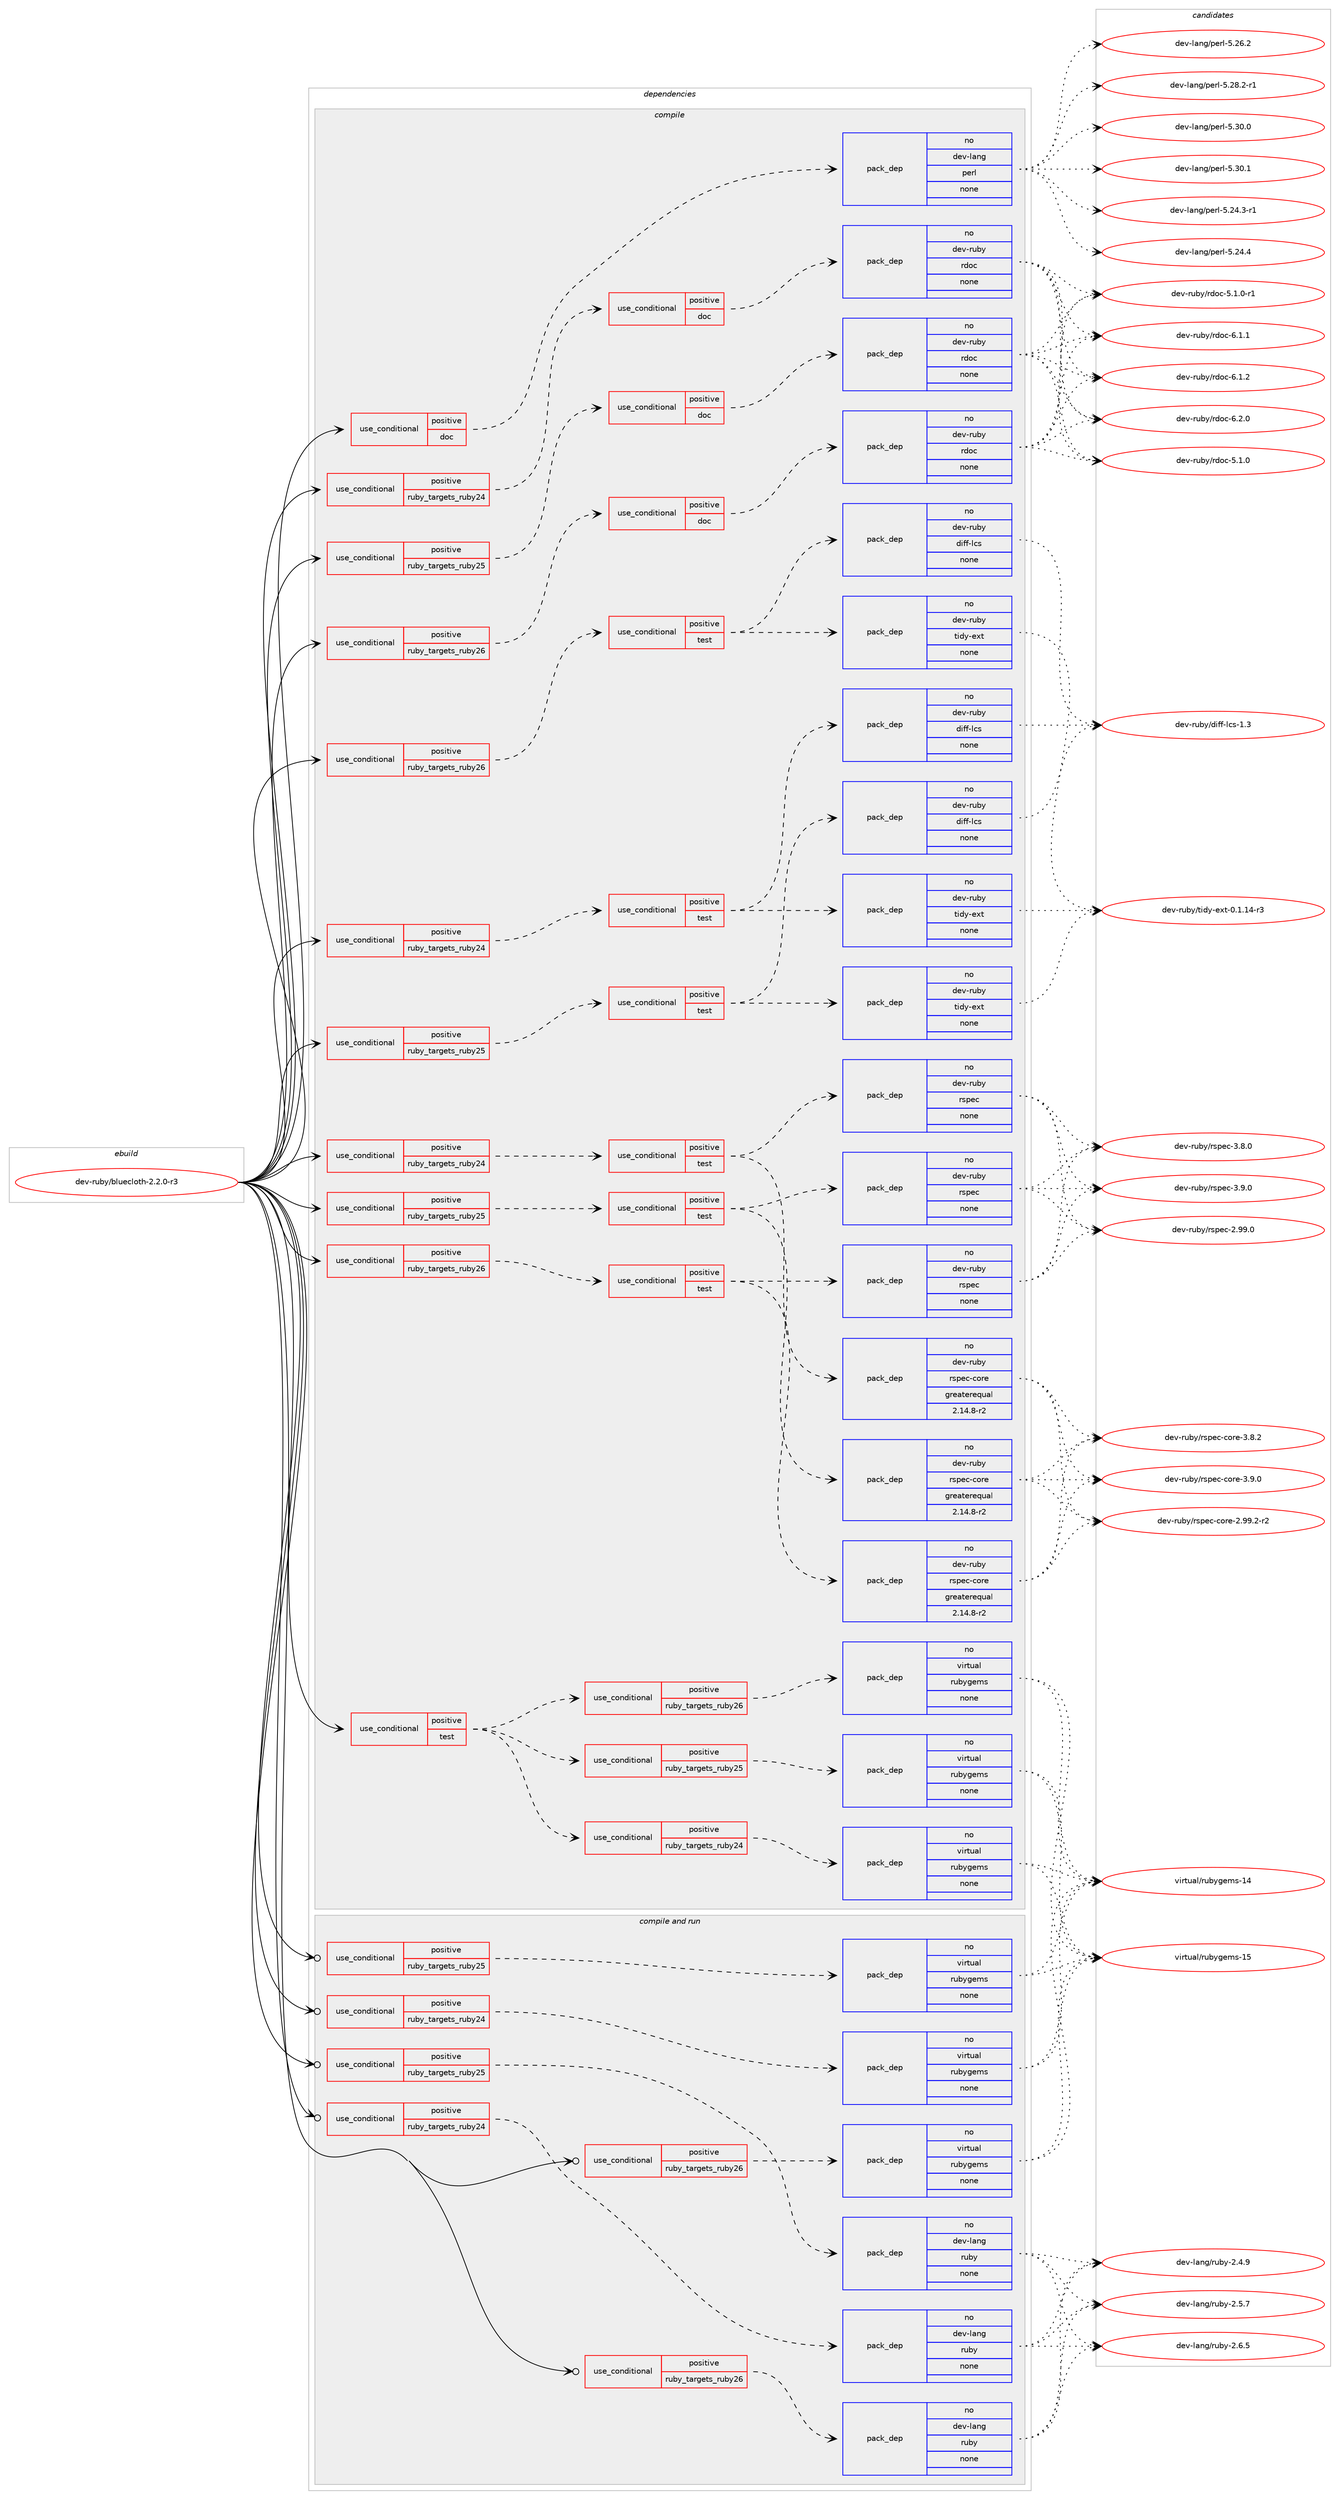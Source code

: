 digraph prolog {

# *************
# Graph options
# *************

newrank=true;
concentrate=true;
compound=true;
graph [rankdir=LR,fontname=Helvetica,fontsize=10,ranksep=1.5];#, ranksep=2.5, nodesep=0.2];
edge  [arrowhead=vee];
node  [fontname=Helvetica,fontsize=10];

# **********
# The ebuild
# **********

subgraph cluster_leftcol {
color=gray;
rank=same;
label=<<i>ebuild</i>>;
id [label="dev-ruby/bluecloth-2.2.0-r3", color=red, width=4, href="../dev-ruby/bluecloth-2.2.0-r3.svg"];
}

# ****************
# The dependencies
# ****************

subgraph cluster_midcol {
color=gray;
label=<<i>dependencies</i>>;
subgraph cluster_compile {
fillcolor="#eeeeee";
style=filled;
label=<<i>compile</i>>;
subgraph cond159314 {
dependency679251 [label=<<TABLE BORDER="0" CELLBORDER="1" CELLSPACING="0" CELLPADDING="4"><TR><TD ROWSPAN="3" CELLPADDING="10">use_conditional</TD></TR><TR><TD>positive</TD></TR><TR><TD>doc</TD></TR></TABLE>>, shape=none, color=red];
subgraph pack507983 {
dependency679252 [label=<<TABLE BORDER="0" CELLBORDER="1" CELLSPACING="0" CELLPADDING="4" WIDTH="220"><TR><TD ROWSPAN="6" CELLPADDING="30">pack_dep</TD></TR><TR><TD WIDTH="110">no</TD></TR><TR><TD>dev-lang</TD></TR><TR><TD>perl</TD></TR><TR><TD>none</TD></TR><TR><TD></TD></TR></TABLE>>, shape=none, color=blue];
}
dependency679251:e -> dependency679252:w [weight=20,style="dashed",arrowhead="vee"];
}
id:e -> dependency679251:w [weight=20,style="solid",arrowhead="vee"];
subgraph cond159315 {
dependency679253 [label=<<TABLE BORDER="0" CELLBORDER="1" CELLSPACING="0" CELLPADDING="4"><TR><TD ROWSPAN="3" CELLPADDING="10">use_conditional</TD></TR><TR><TD>positive</TD></TR><TR><TD>ruby_targets_ruby24</TD></TR></TABLE>>, shape=none, color=red];
subgraph cond159316 {
dependency679254 [label=<<TABLE BORDER="0" CELLBORDER="1" CELLSPACING="0" CELLPADDING="4"><TR><TD ROWSPAN="3" CELLPADDING="10">use_conditional</TD></TR><TR><TD>positive</TD></TR><TR><TD>doc</TD></TR></TABLE>>, shape=none, color=red];
subgraph pack507984 {
dependency679255 [label=<<TABLE BORDER="0" CELLBORDER="1" CELLSPACING="0" CELLPADDING="4" WIDTH="220"><TR><TD ROWSPAN="6" CELLPADDING="30">pack_dep</TD></TR><TR><TD WIDTH="110">no</TD></TR><TR><TD>dev-ruby</TD></TR><TR><TD>rdoc</TD></TR><TR><TD>none</TD></TR><TR><TD></TD></TR></TABLE>>, shape=none, color=blue];
}
dependency679254:e -> dependency679255:w [weight=20,style="dashed",arrowhead="vee"];
}
dependency679253:e -> dependency679254:w [weight=20,style="dashed",arrowhead="vee"];
}
id:e -> dependency679253:w [weight=20,style="solid",arrowhead="vee"];
subgraph cond159317 {
dependency679256 [label=<<TABLE BORDER="0" CELLBORDER="1" CELLSPACING="0" CELLPADDING="4"><TR><TD ROWSPAN="3" CELLPADDING="10">use_conditional</TD></TR><TR><TD>positive</TD></TR><TR><TD>ruby_targets_ruby24</TD></TR></TABLE>>, shape=none, color=red];
subgraph cond159318 {
dependency679257 [label=<<TABLE BORDER="0" CELLBORDER="1" CELLSPACING="0" CELLPADDING="4"><TR><TD ROWSPAN="3" CELLPADDING="10">use_conditional</TD></TR><TR><TD>positive</TD></TR><TR><TD>test</TD></TR></TABLE>>, shape=none, color=red];
subgraph pack507985 {
dependency679258 [label=<<TABLE BORDER="0" CELLBORDER="1" CELLSPACING="0" CELLPADDING="4" WIDTH="220"><TR><TD ROWSPAN="6" CELLPADDING="30">pack_dep</TD></TR><TR><TD WIDTH="110">no</TD></TR><TR><TD>dev-ruby</TD></TR><TR><TD>diff-lcs</TD></TR><TR><TD>none</TD></TR><TR><TD></TD></TR></TABLE>>, shape=none, color=blue];
}
dependency679257:e -> dependency679258:w [weight=20,style="dashed",arrowhead="vee"];
subgraph pack507986 {
dependency679259 [label=<<TABLE BORDER="0" CELLBORDER="1" CELLSPACING="0" CELLPADDING="4" WIDTH="220"><TR><TD ROWSPAN="6" CELLPADDING="30">pack_dep</TD></TR><TR><TD WIDTH="110">no</TD></TR><TR><TD>dev-ruby</TD></TR><TR><TD>tidy-ext</TD></TR><TR><TD>none</TD></TR><TR><TD></TD></TR></TABLE>>, shape=none, color=blue];
}
dependency679257:e -> dependency679259:w [weight=20,style="dashed",arrowhead="vee"];
}
dependency679256:e -> dependency679257:w [weight=20,style="dashed",arrowhead="vee"];
}
id:e -> dependency679256:w [weight=20,style="solid",arrowhead="vee"];
subgraph cond159319 {
dependency679260 [label=<<TABLE BORDER="0" CELLBORDER="1" CELLSPACING="0" CELLPADDING="4"><TR><TD ROWSPAN="3" CELLPADDING="10">use_conditional</TD></TR><TR><TD>positive</TD></TR><TR><TD>ruby_targets_ruby24</TD></TR></TABLE>>, shape=none, color=red];
subgraph cond159320 {
dependency679261 [label=<<TABLE BORDER="0" CELLBORDER="1" CELLSPACING="0" CELLPADDING="4"><TR><TD ROWSPAN="3" CELLPADDING="10">use_conditional</TD></TR><TR><TD>positive</TD></TR><TR><TD>test</TD></TR></TABLE>>, shape=none, color=red];
subgraph pack507987 {
dependency679262 [label=<<TABLE BORDER="0" CELLBORDER="1" CELLSPACING="0" CELLPADDING="4" WIDTH="220"><TR><TD ROWSPAN="6" CELLPADDING="30">pack_dep</TD></TR><TR><TD WIDTH="110">no</TD></TR><TR><TD>dev-ruby</TD></TR><TR><TD>rspec</TD></TR><TR><TD>none</TD></TR><TR><TD></TD></TR></TABLE>>, shape=none, color=blue];
}
dependency679261:e -> dependency679262:w [weight=20,style="dashed",arrowhead="vee"];
subgraph pack507988 {
dependency679263 [label=<<TABLE BORDER="0" CELLBORDER="1" CELLSPACING="0" CELLPADDING="4" WIDTH="220"><TR><TD ROWSPAN="6" CELLPADDING="30">pack_dep</TD></TR><TR><TD WIDTH="110">no</TD></TR><TR><TD>dev-ruby</TD></TR><TR><TD>rspec-core</TD></TR><TR><TD>greaterequal</TD></TR><TR><TD>2.14.8-r2</TD></TR></TABLE>>, shape=none, color=blue];
}
dependency679261:e -> dependency679263:w [weight=20,style="dashed",arrowhead="vee"];
}
dependency679260:e -> dependency679261:w [weight=20,style="dashed",arrowhead="vee"];
}
id:e -> dependency679260:w [weight=20,style="solid",arrowhead="vee"];
subgraph cond159321 {
dependency679264 [label=<<TABLE BORDER="0" CELLBORDER="1" CELLSPACING="0" CELLPADDING="4"><TR><TD ROWSPAN="3" CELLPADDING="10">use_conditional</TD></TR><TR><TD>positive</TD></TR><TR><TD>ruby_targets_ruby25</TD></TR></TABLE>>, shape=none, color=red];
subgraph cond159322 {
dependency679265 [label=<<TABLE BORDER="0" CELLBORDER="1" CELLSPACING="0" CELLPADDING="4"><TR><TD ROWSPAN="3" CELLPADDING="10">use_conditional</TD></TR><TR><TD>positive</TD></TR><TR><TD>doc</TD></TR></TABLE>>, shape=none, color=red];
subgraph pack507989 {
dependency679266 [label=<<TABLE BORDER="0" CELLBORDER="1" CELLSPACING="0" CELLPADDING="4" WIDTH="220"><TR><TD ROWSPAN="6" CELLPADDING="30">pack_dep</TD></TR><TR><TD WIDTH="110">no</TD></TR><TR><TD>dev-ruby</TD></TR><TR><TD>rdoc</TD></TR><TR><TD>none</TD></TR><TR><TD></TD></TR></TABLE>>, shape=none, color=blue];
}
dependency679265:e -> dependency679266:w [weight=20,style="dashed",arrowhead="vee"];
}
dependency679264:e -> dependency679265:w [weight=20,style="dashed",arrowhead="vee"];
}
id:e -> dependency679264:w [weight=20,style="solid",arrowhead="vee"];
subgraph cond159323 {
dependency679267 [label=<<TABLE BORDER="0" CELLBORDER="1" CELLSPACING="0" CELLPADDING="4"><TR><TD ROWSPAN="3" CELLPADDING="10">use_conditional</TD></TR><TR><TD>positive</TD></TR><TR><TD>ruby_targets_ruby25</TD></TR></TABLE>>, shape=none, color=red];
subgraph cond159324 {
dependency679268 [label=<<TABLE BORDER="0" CELLBORDER="1" CELLSPACING="0" CELLPADDING="4"><TR><TD ROWSPAN="3" CELLPADDING="10">use_conditional</TD></TR><TR><TD>positive</TD></TR><TR><TD>test</TD></TR></TABLE>>, shape=none, color=red];
subgraph pack507990 {
dependency679269 [label=<<TABLE BORDER="0" CELLBORDER="1" CELLSPACING="0" CELLPADDING="4" WIDTH="220"><TR><TD ROWSPAN="6" CELLPADDING="30">pack_dep</TD></TR><TR><TD WIDTH="110">no</TD></TR><TR><TD>dev-ruby</TD></TR><TR><TD>diff-lcs</TD></TR><TR><TD>none</TD></TR><TR><TD></TD></TR></TABLE>>, shape=none, color=blue];
}
dependency679268:e -> dependency679269:w [weight=20,style="dashed",arrowhead="vee"];
subgraph pack507991 {
dependency679270 [label=<<TABLE BORDER="0" CELLBORDER="1" CELLSPACING="0" CELLPADDING="4" WIDTH="220"><TR><TD ROWSPAN="6" CELLPADDING="30">pack_dep</TD></TR><TR><TD WIDTH="110">no</TD></TR><TR><TD>dev-ruby</TD></TR><TR><TD>tidy-ext</TD></TR><TR><TD>none</TD></TR><TR><TD></TD></TR></TABLE>>, shape=none, color=blue];
}
dependency679268:e -> dependency679270:w [weight=20,style="dashed",arrowhead="vee"];
}
dependency679267:e -> dependency679268:w [weight=20,style="dashed",arrowhead="vee"];
}
id:e -> dependency679267:w [weight=20,style="solid",arrowhead="vee"];
subgraph cond159325 {
dependency679271 [label=<<TABLE BORDER="0" CELLBORDER="1" CELLSPACING="0" CELLPADDING="4"><TR><TD ROWSPAN="3" CELLPADDING="10">use_conditional</TD></TR><TR><TD>positive</TD></TR><TR><TD>ruby_targets_ruby25</TD></TR></TABLE>>, shape=none, color=red];
subgraph cond159326 {
dependency679272 [label=<<TABLE BORDER="0" CELLBORDER="1" CELLSPACING="0" CELLPADDING="4"><TR><TD ROWSPAN="3" CELLPADDING="10">use_conditional</TD></TR><TR><TD>positive</TD></TR><TR><TD>test</TD></TR></TABLE>>, shape=none, color=red];
subgraph pack507992 {
dependency679273 [label=<<TABLE BORDER="0" CELLBORDER="1" CELLSPACING="0" CELLPADDING="4" WIDTH="220"><TR><TD ROWSPAN="6" CELLPADDING="30">pack_dep</TD></TR><TR><TD WIDTH="110">no</TD></TR><TR><TD>dev-ruby</TD></TR><TR><TD>rspec</TD></TR><TR><TD>none</TD></TR><TR><TD></TD></TR></TABLE>>, shape=none, color=blue];
}
dependency679272:e -> dependency679273:w [weight=20,style="dashed",arrowhead="vee"];
subgraph pack507993 {
dependency679274 [label=<<TABLE BORDER="0" CELLBORDER="1" CELLSPACING="0" CELLPADDING="4" WIDTH="220"><TR><TD ROWSPAN="6" CELLPADDING="30">pack_dep</TD></TR><TR><TD WIDTH="110">no</TD></TR><TR><TD>dev-ruby</TD></TR><TR><TD>rspec-core</TD></TR><TR><TD>greaterequal</TD></TR><TR><TD>2.14.8-r2</TD></TR></TABLE>>, shape=none, color=blue];
}
dependency679272:e -> dependency679274:w [weight=20,style="dashed",arrowhead="vee"];
}
dependency679271:e -> dependency679272:w [weight=20,style="dashed",arrowhead="vee"];
}
id:e -> dependency679271:w [weight=20,style="solid",arrowhead="vee"];
subgraph cond159327 {
dependency679275 [label=<<TABLE BORDER="0" CELLBORDER="1" CELLSPACING="0" CELLPADDING="4"><TR><TD ROWSPAN="3" CELLPADDING="10">use_conditional</TD></TR><TR><TD>positive</TD></TR><TR><TD>ruby_targets_ruby26</TD></TR></TABLE>>, shape=none, color=red];
subgraph cond159328 {
dependency679276 [label=<<TABLE BORDER="0" CELLBORDER="1" CELLSPACING="0" CELLPADDING="4"><TR><TD ROWSPAN="3" CELLPADDING="10">use_conditional</TD></TR><TR><TD>positive</TD></TR><TR><TD>doc</TD></TR></TABLE>>, shape=none, color=red];
subgraph pack507994 {
dependency679277 [label=<<TABLE BORDER="0" CELLBORDER="1" CELLSPACING="0" CELLPADDING="4" WIDTH="220"><TR><TD ROWSPAN="6" CELLPADDING="30">pack_dep</TD></TR><TR><TD WIDTH="110">no</TD></TR><TR><TD>dev-ruby</TD></TR><TR><TD>rdoc</TD></TR><TR><TD>none</TD></TR><TR><TD></TD></TR></TABLE>>, shape=none, color=blue];
}
dependency679276:e -> dependency679277:w [weight=20,style="dashed",arrowhead="vee"];
}
dependency679275:e -> dependency679276:w [weight=20,style="dashed",arrowhead="vee"];
}
id:e -> dependency679275:w [weight=20,style="solid",arrowhead="vee"];
subgraph cond159329 {
dependency679278 [label=<<TABLE BORDER="0" CELLBORDER="1" CELLSPACING="0" CELLPADDING="4"><TR><TD ROWSPAN="3" CELLPADDING="10">use_conditional</TD></TR><TR><TD>positive</TD></TR><TR><TD>ruby_targets_ruby26</TD></TR></TABLE>>, shape=none, color=red];
subgraph cond159330 {
dependency679279 [label=<<TABLE BORDER="0" CELLBORDER="1" CELLSPACING="0" CELLPADDING="4"><TR><TD ROWSPAN="3" CELLPADDING="10">use_conditional</TD></TR><TR><TD>positive</TD></TR><TR><TD>test</TD></TR></TABLE>>, shape=none, color=red];
subgraph pack507995 {
dependency679280 [label=<<TABLE BORDER="0" CELLBORDER="1" CELLSPACING="0" CELLPADDING="4" WIDTH="220"><TR><TD ROWSPAN="6" CELLPADDING="30">pack_dep</TD></TR><TR><TD WIDTH="110">no</TD></TR><TR><TD>dev-ruby</TD></TR><TR><TD>diff-lcs</TD></TR><TR><TD>none</TD></TR><TR><TD></TD></TR></TABLE>>, shape=none, color=blue];
}
dependency679279:e -> dependency679280:w [weight=20,style="dashed",arrowhead="vee"];
subgraph pack507996 {
dependency679281 [label=<<TABLE BORDER="0" CELLBORDER="1" CELLSPACING="0" CELLPADDING="4" WIDTH="220"><TR><TD ROWSPAN="6" CELLPADDING="30">pack_dep</TD></TR><TR><TD WIDTH="110">no</TD></TR><TR><TD>dev-ruby</TD></TR><TR><TD>tidy-ext</TD></TR><TR><TD>none</TD></TR><TR><TD></TD></TR></TABLE>>, shape=none, color=blue];
}
dependency679279:e -> dependency679281:w [weight=20,style="dashed",arrowhead="vee"];
}
dependency679278:e -> dependency679279:w [weight=20,style="dashed",arrowhead="vee"];
}
id:e -> dependency679278:w [weight=20,style="solid",arrowhead="vee"];
subgraph cond159331 {
dependency679282 [label=<<TABLE BORDER="0" CELLBORDER="1" CELLSPACING="0" CELLPADDING="4"><TR><TD ROWSPAN="3" CELLPADDING="10">use_conditional</TD></TR><TR><TD>positive</TD></TR><TR><TD>ruby_targets_ruby26</TD></TR></TABLE>>, shape=none, color=red];
subgraph cond159332 {
dependency679283 [label=<<TABLE BORDER="0" CELLBORDER="1" CELLSPACING="0" CELLPADDING="4"><TR><TD ROWSPAN="3" CELLPADDING="10">use_conditional</TD></TR><TR><TD>positive</TD></TR><TR><TD>test</TD></TR></TABLE>>, shape=none, color=red];
subgraph pack507997 {
dependency679284 [label=<<TABLE BORDER="0" CELLBORDER="1" CELLSPACING="0" CELLPADDING="4" WIDTH="220"><TR><TD ROWSPAN="6" CELLPADDING="30">pack_dep</TD></TR><TR><TD WIDTH="110">no</TD></TR><TR><TD>dev-ruby</TD></TR><TR><TD>rspec</TD></TR><TR><TD>none</TD></TR><TR><TD></TD></TR></TABLE>>, shape=none, color=blue];
}
dependency679283:e -> dependency679284:w [weight=20,style="dashed",arrowhead="vee"];
subgraph pack507998 {
dependency679285 [label=<<TABLE BORDER="0" CELLBORDER="1" CELLSPACING="0" CELLPADDING="4" WIDTH="220"><TR><TD ROWSPAN="6" CELLPADDING="30">pack_dep</TD></TR><TR><TD WIDTH="110">no</TD></TR><TR><TD>dev-ruby</TD></TR><TR><TD>rspec-core</TD></TR><TR><TD>greaterequal</TD></TR><TR><TD>2.14.8-r2</TD></TR></TABLE>>, shape=none, color=blue];
}
dependency679283:e -> dependency679285:w [weight=20,style="dashed",arrowhead="vee"];
}
dependency679282:e -> dependency679283:w [weight=20,style="dashed",arrowhead="vee"];
}
id:e -> dependency679282:w [weight=20,style="solid",arrowhead="vee"];
subgraph cond159333 {
dependency679286 [label=<<TABLE BORDER="0" CELLBORDER="1" CELLSPACING="0" CELLPADDING="4"><TR><TD ROWSPAN="3" CELLPADDING="10">use_conditional</TD></TR><TR><TD>positive</TD></TR><TR><TD>test</TD></TR></TABLE>>, shape=none, color=red];
subgraph cond159334 {
dependency679287 [label=<<TABLE BORDER="0" CELLBORDER="1" CELLSPACING="0" CELLPADDING="4"><TR><TD ROWSPAN="3" CELLPADDING="10">use_conditional</TD></TR><TR><TD>positive</TD></TR><TR><TD>ruby_targets_ruby24</TD></TR></TABLE>>, shape=none, color=red];
subgraph pack507999 {
dependency679288 [label=<<TABLE BORDER="0" CELLBORDER="1" CELLSPACING="0" CELLPADDING="4" WIDTH="220"><TR><TD ROWSPAN="6" CELLPADDING="30">pack_dep</TD></TR><TR><TD WIDTH="110">no</TD></TR><TR><TD>virtual</TD></TR><TR><TD>rubygems</TD></TR><TR><TD>none</TD></TR><TR><TD></TD></TR></TABLE>>, shape=none, color=blue];
}
dependency679287:e -> dependency679288:w [weight=20,style="dashed",arrowhead="vee"];
}
dependency679286:e -> dependency679287:w [weight=20,style="dashed",arrowhead="vee"];
subgraph cond159335 {
dependency679289 [label=<<TABLE BORDER="0" CELLBORDER="1" CELLSPACING="0" CELLPADDING="4"><TR><TD ROWSPAN="3" CELLPADDING="10">use_conditional</TD></TR><TR><TD>positive</TD></TR><TR><TD>ruby_targets_ruby25</TD></TR></TABLE>>, shape=none, color=red];
subgraph pack508000 {
dependency679290 [label=<<TABLE BORDER="0" CELLBORDER="1" CELLSPACING="0" CELLPADDING="4" WIDTH="220"><TR><TD ROWSPAN="6" CELLPADDING="30">pack_dep</TD></TR><TR><TD WIDTH="110">no</TD></TR><TR><TD>virtual</TD></TR><TR><TD>rubygems</TD></TR><TR><TD>none</TD></TR><TR><TD></TD></TR></TABLE>>, shape=none, color=blue];
}
dependency679289:e -> dependency679290:w [weight=20,style="dashed",arrowhead="vee"];
}
dependency679286:e -> dependency679289:w [weight=20,style="dashed",arrowhead="vee"];
subgraph cond159336 {
dependency679291 [label=<<TABLE BORDER="0" CELLBORDER="1" CELLSPACING="0" CELLPADDING="4"><TR><TD ROWSPAN="3" CELLPADDING="10">use_conditional</TD></TR><TR><TD>positive</TD></TR><TR><TD>ruby_targets_ruby26</TD></TR></TABLE>>, shape=none, color=red];
subgraph pack508001 {
dependency679292 [label=<<TABLE BORDER="0" CELLBORDER="1" CELLSPACING="0" CELLPADDING="4" WIDTH="220"><TR><TD ROWSPAN="6" CELLPADDING="30">pack_dep</TD></TR><TR><TD WIDTH="110">no</TD></TR><TR><TD>virtual</TD></TR><TR><TD>rubygems</TD></TR><TR><TD>none</TD></TR><TR><TD></TD></TR></TABLE>>, shape=none, color=blue];
}
dependency679291:e -> dependency679292:w [weight=20,style="dashed",arrowhead="vee"];
}
dependency679286:e -> dependency679291:w [weight=20,style="dashed",arrowhead="vee"];
}
id:e -> dependency679286:w [weight=20,style="solid",arrowhead="vee"];
}
subgraph cluster_compileandrun {
fillcolor="#eeeeee";
style=filled;
label=<<i>compile and run</i>>;
subgraph cond159337 {
dependency679293 [label=<<TABLE BORDER="0" CELLBORDER="1" CELLSPACING="0" CELLPADDING="4"><TR><TD ROWSPAN="3" CELLPADDING="10">use_conditional</TD></TR><TR><TD>positive</TD></TR><TR><TD>ruby_targets_ruby24</TD></TR></TABLE>>, shape=none, color=red];
subgraph pack508002 {
dependency679294 [label=<<TABLE BORDER="0" CELLBORDER="1" CELLSPACING="0" CELLPADDING="4" WIDTH="220"><TR><TD ROWSPAN="6" CELLPADDING="30">pack_dep</TD></TR><TR><TD WIDTH="110">no</TD></TR><TR><TD>dev-lang</TD></TR><TR><TD>ruby</TD></TR><TR><TD>none</TD></TR><TR><TD></TD></TR></TABLE>>, shape=none, color=blue];
}
dependency679293:e -> dependency679294:w [weight=20,style="dashed",arrowhead="vee"];
}
id:e -> dependency679293:w [weight=20,style="solid",arrowhead="odotvee"];
subgraph cond159338 {
dependency679295 [label=<<TABLE BORDER="0" CELLBORDER="1" CELLSPACING="0" CELLPADDING="4"><TR><TD ROWSPAN="3" CELLPADDING="10">use_conditional</TD></TR><TR><TD>positive</TD></TR><TR><TD>ruby_targets_ruby24</TD></TR></TABLE>>, shape=none, color=red];
subgraph pack508003 {
dependency679296 [label=<<TABLE BORDER="0" CELLBORDER="1" CELLSPACING="0" CELLPADDING="4" WIDTH="220"><TR><TD ROWSPAN="6" CELLPADDING="30">pack_dep</TD></TR><TR><TD WIDTH="110">no</TD></TR><TR><TD>virtual</TD></TR><TR><TD>rubygems</TD></TR><TR><TD>none</TD></TR><TR><TD></TD></TR></TABLE>>, shape=none, color=blue];
}
dependency679295:e -> dependency679296:w [weight=20,style="dashed",arrowhead="vee"];
}
id:e -> dependency679295:w [weight=20,style="solid",arrowhead="odotvee"];
subgraph cond159339 {
dependency679297 [label=<<TABLE BORDER="0" CELLBORDER="1" CELLSPACING="0" CELLPADDING="4"><TR><TD ROWSPAN="3" CELLPADDING="10">use_conditional</TD></TR><TR><TD>positive</TD></TR><TR><TD>ruby_targets_ruby25</TD></TR></TABLE>>, shape=none, color=red];
subgraph pack508004 {
dependency679298 [label=<<TABLE BORDER="0" CELLBORDER="1" CELLSPACING="0" CELLPADDING="4" WIDTH="220"><TR><TD ROWSPAN="6" CELLPADDING="30">pack_dep</TD></TR><TR><TD WIDTH="110">no</TD></TR><TR><TD>dev-lang</TD></TR><TR><TD>ruby</TD></TR><TR><TD>none</TD></TR><TR><TD></TD></TR></TABLE>>, shape=none, color=blue];
}
dependency679297:e -> dependency679298:w [weight=20,style="dashed",arrowhead="vee"];
}
id:e -> dependency679297:w [weight=20,style="solid",arrowhead="odotvee"];
subgraph cond159340 {
dependency679299 [label=<<TABLE BORDER="0" CELLBORDER="1" CELLSPACING="0" CELLPADDING="4"><TR><TD ROWSPAN="3" CELLPADDING="10">use_conditional</TD></TR><TR><TD>positive</TD></TR><TR><TD>ruby_targets_ruby25</TD></TR></TABLE>>, shape=none, color=red];
subgraph pack508005 {
dependency679300 [label=<<TABLE BORDER="0" CELLBORDER="1" CELLSPACING="0" CELLPADDING="4" WIDTH="220"><TR><TD ROWSPAN="6" CELLPADDING="30">pack_dep</TD></TR><TR><TD WIDTH="110">no</TD></TR><TR><TD>virtual</TD></TR><TR><TD>rubygems</TD></TR><TR><TD>none</TD></TR><TR><TD></TD></TR></TABLE>>, shape=none, color=blue];
}
dependency679299:e -> dependency679300:w [weight=20,style="dashed",arrowhead="vee"];
}
id:e -> dependency679299:w [weight=20,style="solid",arrowhead="odotvee"];
subgraph cond159341 {
dependency679301 [label=<<TABLE BORDER="0" CELLBORDER="1" CELLSPACING="0" CELLPADDING="4"><TR><TD ROWSPAN="3" CELLPADDING="10">use_conditional</TD></TR><TR><TD>positive</TD></TR><TR><TD>ruby_targets_ruby26</TD></TR></TABLE>>, shape=none, color=red];
subgraph pack508006 {
dependency679302 [label=<<TABLE BORDER="0" CELLBORDER="1" CELLSPACING="0" CELLPADDING="4" WIDTH="220"><TR><TD ROWSPAN="6" CELLPADDING="30">pack_dep</TD></TR><TR><TD WIDTH="110">no</TD></TR><TR><TD>dev-lang</TD></TR><TR><TD>ruby</TD></TR><TR><TD>none</TD></TR><TR><TD></TD></TR></TABLE>>, shape=none, color=blue];
}
dependency679301:e -> dependency679302:w [weight=20,style="dashed",arrowhead="vee"];
}
id:e -> dependency679301:w [weight=20,style="solid",arrowhead="odotvee"];
subgraph cond159342 {
dependency679303 [label=<<TABLE BORDER="0" CELLBORDER="1" CELLSPACING="0" CELLPADDING="4"><TR><TD ROWSPAN="3" CELLPADDING="10">use_conditional</TD></TR><TR><TD>positive</TD></TR><TR><TD>ruby_targets_ruby26</TD></TR></TABLE>>, shape=none, color=red];
subgraph pack508007 {
dependency679304 [label=<<TABLE BORDER="0" CELLBORDER="1" CELLSPACING="0" CELLPADDING="4" WIDTH="220"><TR><TD ROWSPAN="6" CELLPADDING="30">pack_dep</TD></TR><TR><TD WIDTH="110">no</TD></TR><TR><TD>virtual</TD></TR><TR><TD>rubygems</TD></TR><TR><TD>none</TD></TR><TR><TD></TD></TR></TABLE>>, shape=none, color=blue];
}
dependency679303:e -> dependency679304:w [weight=20,style="dashed",arrowhead="vee"];
}
id:e -> dependency679303:w [weight=20,style="solid",arrowhead="odotvee"];
}
subgraph cluster_run {
fillcolor="#eeeeee";
style=filled;
label=<<i>run</i>>;
}
}

# **************
# The candidates
# **************

subgraph cluster_choices {
rank=same;
color=gray;
label=<<i>candidates</i>>;

subgraph choice507983 {
color=black;
nodesep=1;
choice100101118451089711010347112101114108455346505246514511449 [label="dev-lang/perl-5.24.3-r1", color=red, width=4,href="../dev-lang/perl-5.24.3-r1.svg"];
choice10010111845108971101034711210111410845534650524652 [label="dev-lang/perl-5.24.4", color=red, width=4,href="../dev-lang/perl-5.24.4.svg"];
choice10010111845108971101034711210111410845534650544650 [label="dev-lang/perl-5.26.2", color=red, width=4,href="../dev-lang/perl-5.26.2.svg"];
choice100101118451089711010347112101114108455346505646504511449 [label="dev-lang/perl-5.28.2-r1", color=red, width=4,href="../dev-lang/perl-5.28.2-r1.svg"];
choice10010111845108971101034711210111410845534651484648 [label="dev-lang/perl-5.30.0", color=red, width=4,href="../dev-lang/perl-5.30.0.svg"];
choice10010111845108971101034711210111410845534651484649 [label="dev-lang/perl-5.30.1", color=red, width=4,href="../dev-lang/perl-5.30.1.svg"];
dependency679252:e -> choice100101118451089711010347112101114108455346505246514511449:w [style=dotted,weight="100"];
dependency679252:e -> choice10010111845108971101034711210111410845534650524652:w [style=dotted,weight="100"];
dependency679252:e -> choice10010111845108971101034711210111410845534650544650:w [style=dotted,weight="100"];
dependency679252:e -> choice100101118451089711010347112101114108455346505646504511449:w [style=dotted,weight="100"];
dependency679252:e -> choice10010111845108971101034711210111410845534651484648:w [style=dotted,weight="100"];
dependency679252:e -> choice10010111845108971101034711210111410845534651484649:w [style=dotted,weight="100"];
}
subgraph choice507984 {
color=black;
nodesep=1;
choice10010111845114117981214711410011199455346494648 [label="dev-ruby/rdoc-5.1.0", color=red, width=4,href="../dev-ruby/rdoc-5.1.0.svg"];
choice100101118451141179812147114100111994553464946484511449 [label="dev-ruby/rdoc-5.1.0-r1", color=red, width=4,href="../dev-ruby/rdoc-5.1.0-r1.svg"];
choice10010111845114117981214711410011199455446494649 [label="dev-ruby/rdoc-6.1.1", color=red, width=4,href="../dev-ruby/rdoc-6.1.1.svg"];
choice10010111845114117981214711410011199455446494650 [label="dev-ruby/rdoc-6.1.2", color=red, width=4,href="../dev-ruby/rdoc-6.1.2.svg"];
choice10010111845114117981214711410011199455446504648 [label="dev-ruby/rdoc-6.2.0", color=red, width=4,href="../dev-ruby/rdoc-6.2.0.svg"];
dependency679255:e -> choice10010111845114117981214711410011199455346494648:w [style=dotted,weight="100"];
dependency679255:e -> choice100101118451141179812147114100111994553464946484511449:w [style=dotted,weight="100"];
dependency679255:e -> choice10010111845114117981214711410011199455446494649:w [style=dotted,weight="100"];
dependency679255:e -> choice10010111845114117981214711410011199455446494650:w [style=dotted,weight="100"];
dependency679255:e -> choice10010111845114117981214711410011199455446504648:w [style=dotted,weight="100"];
}
subgraph choice507985 {
color=black;
nodesep=1;
choice100101118451141179812147100105102102451089911545494651 [label="dev-ruby/diff-lcs-1.3", color=red, width=4,href="../dev-ruby/diff-lcs-1.3.svg"];
dependency679258:e -> choice100101118451141179812147100105102102451089911545494651:w [style=dotted,weight="100"];
}
subgraph choice507986 {
color=black;
nodesep=1;
choice10010111845114117981214711610510012145101120116454846494649524511451 [label="dev-ruby/tidy-ext-0.1.14-r3", color=red, width=4,href="../dev-ruby/tidy-ext-0.1.14-r3.svg"];
dependency679259:e -> choice10010111845114117981214711610510012145101120116454846494649524511451:w [style=dotted,weight="100"];
}
subgraph choice507987 {
color=black;
nodesep=1;
choice1001011184511411798121471141151121019945504657574648 [label="dev-ruby/rspec-2.99.0", color=red, width=4,href="../dev-ruby/rspec-2.99.0.svg"];
choice10010111845114117981214711411511210199455146564648 [label="dev-ruby/rspec-3.8.0", color=red, width=4,href="../dev-ruby/rspec-3.8.0.svg"];
choice10010111845114117981214711411511210199455146574648 [label="dev-ruby/rspec-3.9.0", color=red, width=4,href="../dev-ruby/rspec-3.9.0.svg"];
dependency679262:e -> choice1001011184511411798121471141151121019945504657574648:w [style=dotted,weight="100"];
dependency679262:e -> choice10010111845114117981214711411511210199455146564648:w [style=dotted,weight="100"];
dependency679262:e -> choice10010111845114117981214711411511210199455146574648:w [style=dotted,weight="100"];
}
subgraph choice507988 {
color=black;
nodesep=1;
choice100101118451141179812147114115112101994599111114101455046575746504511450 [label="dev-ruby/rspec-core-2.99.2-r2", color=red, width=4,href="../dev-ruby/rspec-core-2.99.2-r2.svg"];
choice100101118451141179812147114115112101994599111114101455146564650 [label="dev-ruby/rspec-core-3.8.2", color=red, width=4,href="../dev-ruby/rspec-core-3.8.2.svg"];
choice100101118451141179812147114115112101994599111114101455146574648 [label="dev-ruby/rspec-core-3.9.0", color=red, width=4,href="../dev-ruby/rspec-core-3.9.0.svg"];
dependency679263:e -> choice100101118451141179812147114115112101994599111114101455046575746504511450:w [style=dotted,weight="100"];
dependency679263:e -> choice100101118451141179812147114115112101994599111114101455146564650:w [style=dotted,weight="100"];
dependency679263:e -> choice100101118451141179812147114115112101994599111114101455146574648:w [style=dotted,weight="100"];
}
subgraph choice507989 {
color=black;
nodesep=1;
choice10010111845114117981214711410011199455346494648 [label="dev-ruby/rdoc-5.1.0", color=red, width=4,href="../dev-ruby/rdoc-5.1.0.svg"];
choice100101118451141179812147114100111994553464946484511449 [label="dev-ruby/rdoc-5.1.0-r1", color=red, width=4,href="../dev-ruby/rdoc-5.1.0-r1.svg"];
choice10010111845114117981214711410011199455446494649 [label="dev-ruby/rdoc-6.1.1", color=red, width=4,href="../dev-ruby/rdoc-6.1.1.svg"];
choice10010111845114117981214711410011199455446494650 [label="dev-ruby/rdoc-6.1.2", color=red, width=4,href="../dev-ruby/rdoc-6.1.2.svg"];
choice10010111845114117981214711410011199455446504648 [label="dev-ruby/rdoc-6.2.0", color=red, width=4,href="../dev-ruby/rdoc-6.2.0.svg"];
dependency679266:e -> choice10010111845114117981214711410011199455346494648:w [style=dotted,weight="100"];
dependency679266:e -> choice100101118451141179812147114100111994553464946484511449:w [style=dotted,weight="100"];
dependency679266:e -> choice10010111845114117981214711410011199455446494649:w [style=dotted,weight="100"];
dependency679266:e -> choice10010111845114117981214711410011199455446494650:w [style=dotted,weight="100"];
dependency679266:e -> choice10010111845114117981214711410011199455446504648:w [style=dotted,weight="100"];
}
subgraph choice507990 {
color=black;
nodesep=1;
choice100101118451141179812147100105102102451089911545494651 [label="dev-ruby/diff-lcs-1.3", color=red, width=4,href="../dev-ruby/diff-lcs-1.3.svg"];
dependency679269:e -> choice100101118451141179812147100105102102451089911545494651:w [style=dotted,weight="100"];
}
subgraph choice507991 {
color=black;
nodesep=1;
choice10010111845114117981214711610510012145101120116454846494649524511451 [label="dev-ruby/tidy-ext-0.1.14-r3", color=red, width=4,href="../dev-ruby/tidy-ext-0.1.14-r3.svg"];
dependency679270:e -> choice10010111845114117981214711610510012145101120116454846494649524511451:w [style=dotted,weight="100"];
}
subgraph choice507992 {
color=black;
nodesep=1;
choice1001011184511411798121471141151121019945504657574648 [label="dev-ruby/rspec-2.99.0", color=red, width=4,href="../dev-ruby/rspec-2.99.0.svg"];
choice10010111845114117981214711411511210199455146564648 [label="dev-ruby/rspec-3.8.0", color=red, width=4,href="../dev-ruby/rspec-3.8.0.svg"];
choice10010111845114117981214711411511210199455146574648 [label="dev-ruby/rspec-3.9.0", color=red, width=4,href="../dev-ruby/rspec-3.9.0.svg"];
dependency679273:e -> choice1001011184511411798121471141151121019945504657574648:w [style=dotted,weight="100"];
dependency679273:e -> choice10010111845114117981214711411511210199455146564648:w [style=dotted,weight="100"];
dependency679273:e -> choice10010111845114117981214711411511210199455146574648:w [style=dotted,weight="100"];
}
subgraph choice507993 {
color=black;
nodesep=1;
choice100101118451141179812147114115112101994599111114101455046575746504511450 [label="dev-ruby/rspec-core-2.99.2-r2", color=red, width=4,href="../dev-ruby/rspec-core-2.99.2-r2.svg"];
choice100101118451141179812147114115112101994599111114101455146564650 [label="dev-ruby/rspec-core-3.8.2", color=red, width=4,href="../dev-ruby/rspec-core-3.8.2.svg"];
choice100101118451141179812147114115112101994599111114101455146574648 [label="dev-ruby/rspec-core-3.9.0", color=red, width=4,href="../dev-ruby/rspec-core-3.9.0.svg"];
dependency679274:e -> choice100101118451141179812147114115112101994599111114101455046575746504511450:w [style=dotted,weight="100"];
dependency679274:e -> choice100101118451141179812147114115112101994599111114101455146564650:w [style=dotted,weight="100"];
dependency679274:e -> choice100101118451141179812147114115112101994599111114101455146574648:w [style=dotted,weight="100"];
}
subgraph choice507994 {
color=black;
nodesep=1;
choice10010111845114117981214711410011199455346494648 [label="dev-ruby/rdoc-5.1.0", color=red, width=4,href="../dev-ruby/rdoc-5.1.0.svg"];
choice100101118451141179812147114100111994553464946484511449 [label="dev-ruby/rdoc-5.1.0-r1", color=red, width=4,href="../dev-ruby/rdoc-5.1.0-r1.svg"];
choice10010111845114117981214711410011199455446494649 [label="dev-ruby/rdoc-6.1.1", color=red, width=4,href="../dev-ruby/rdoc-6.1.1.svg"];
choice10010111845114117981214711410011199455446494650 [label="dev-ruby/rdoc-6.1.2", color=red, width=4,href="../dev-ruby/rdoc-6.1.2.svg"];
choice10010111845114117981214711410011199455446504648 [label="dev-ruby/rdoc-6.2.0", color=red, width=4,href="../dev-ruby/rdoc-6.2.0.svg"];
dependency679277:e -> choice10010111845114117981214711410011199455346494648:w [style=dotted,weight="100"];
dependency679277:e -> choice100101118451141179812147114100111994553464946484511449:w [style=dotted,weight="100"];
dependency679277:e -> choice10010111845114117981214711410011199455446494649:w [style=dotted,weight="100"];
dependency679277:e -> choice10010111845114117981214711410011199455446494650:w [style=dotted,weight="100"];
dependency679277:e -> choice10010111845114117981214711410011199455446504648:w [style=dotted,weight="100"];
}
subgraph choice507995 {
color=black;
nodesep=1;
choice100101118451141179812147100105102102451089911545494651 [label="dev-ruby/diff-lcs-1.3", color=red, width=4,href="../dev-ruby/diff-lcs-1.3.svg"];
dependency679280:e -> choice100101118451141179812147100105102102451089911545494651:w [style=dotted,weight="100"];
}
subgraph choice507996 {
color=black;
nodesep=1;
choice10010111845114117981214711610510012145101120116454846494649524511451 [label="dev-ruby/tidy-ext-0.1.14-r3", color=red, width=4,href="../dev-ruby/tidy-ext-0.1.14-r3.svg"];
dependency679281:e -> choice10010111845114117981214711610510012145101120116454846494649524511451:w [style=dotted,weight="100"];
}
subgraph choice507997 {
color=black;
nodesep=1;
choice1001011184511411798121471141151121019945504657574648 [label="dev-ruby/rspec-2.99.0", color=red, width=4,href="../dev-ruby/rspec-2.99.0.svg"];
choice10010111845114117981214711411511210199455146564648 [label="dev-ruby/rspec-3.8.0", color=red, width=4,href="../dev-ruby/rspec-3.8.0.svg"];
choice10010111845114117981214711411511210199455146574648 [label="dev-ruby/rspec-3.9.0", color=red, width=4,href="../dev-ruby/rspec-3.9.0.svg"];
dependency679284:e -> choice1001011184511411798121471141151121019945504657574648:w [style=dotted,weight="100"];
dependency679284:e -> choice10010111845114117981214711411511210199455146564648:w [style=dotted,weight="100"];
dependency679284:e -> choice10010111845114117981214711411511210199455146574648:w [style=dotted,weight="100"];
}
subgraph choice507998 {
color=black;
nodesep=1;
choice100101118451141179812147114115112101994599111114101455046575746504511450 [label="dev-ruby/rspec-core-2.99.2-r2", color=red, width=4,href="../dev-ruby/rspec-core-2.99.2-r2.svg"];
choice100101118451141179812147114115112101994599111114101455146564650 [label="dev-ruby/rspec-core-3.8.2", color=red, width=4,href="../dev-ruby/rspec-core-3.8.2.svg"];
choice100101118451141179812147114115112101994599111114101455146574648 [label="dev-ruby/rspec-core-3.9.0", color=red, width=4,href="../dev-ruby/rspec-core-3.9.0.svg"];
dependency679285:e -> choice100101118451141179812147114115112101994599111114101455046575746504511450:w [style=dotted,weight="100"];
dependency679285:e -> choice100101118451141179812147114115112101994599111114101455146564650:w [style=dotted,weight="100"];
dependency679285:e -> choice100101118451141179812147114115112101994599111114101455146574648:w [style=dotted,weight="100"];
}
subgraph choice507999 {
color=black;
nodesep=1;
choice118105114116117971084711411798121103101109115454952 [label="virtual/rubygems-14", color=red, width=4,href="../virtual/rubygems-14.svg"];
choice118105114116117971084711411798121103101109115454953 [label="virtual/rubygems-15", color=red, width=4,href="../virtual/rubygems-15.svg"];
dependency679288:e -> choice118105114116117971084711411798121103101109115454952:w [style=dotted,weight="100"];
dependency679288:e -> choice118105114116117971084711411798121103101109115454953:w [style=dotted,weight="100"];
}
subgraph choice508000 {
color=black;
nodesep=1;
choice118105114116117971084711411798121103101109115454952 [label="virtual/rubygems-14", color=red, width=4,href="../virtual/rubygems-14.svg"];
choice118105114116117971084711411798121103101109115454953 [label="virtual/rubygems-15", color=red, width=4,href="../virtual/rubygems-15.svg"];
dependency679290:e -> choice118105114116117971084711411798121103101109115454952:w [style=dotted,weight="100"];
dependency679290:e -> choice118105114116117971084711411798121103101109115454953:w [style=dotted,weight="100"];
}
subgraph choice508001 {
color=black;
nodesep=1;
choice118105114116117971084711411798121103101109115454952 [label="virtual/rubygems-14", color=red, width=4,href="../virtual/rubygems-14.svg"];
choice118105114116117971084711411798121103101109115454953 [label="virtual/rubygems-15", color=red, width=4,href="../virtual/rubygems-15.svg"];
dependency679292:e -> choice118105114116117971084711411798121103101109115454952:w [style=dotted,weight="100"];
dependency679292:e -> choice118105114116117971084711411798121103101109115454953:w [style=dotted,weight="100"];
}
subgraph choice508002 {
color=black;
nodesep=1;
choice10010111845108971101034711411798121455046524657 [label="dev-lang/ruby-2.4.9", color=red, width=4,href="../dev-lang/ruby-2.4.9.svg"];
choice10010111845108971101034711411798121455046534655 [label="dev-lang/ruby-2.5.7", color=red, width=4,href="../dev-lang/ruby-2.5.7.svg"];
choice10010111845108971101034711411798121455046544653 [label="dev-lang/ruby-2.6.5", color=red, width=4,href="../dev-lang/ruby-2.6.5.svg"];
dependency679294:e -> choice10010111845108971101034711411798121455046524657:w [style=dotted,weight="100"];
dependency679294:e -> choice10010111845108971101034711411798121455046534655:w [style=dotted,weight="100"];
dependency679294:e -> choice10010111845108971101034711411798121455046544653:w [style=dotted,weight="100"];
}
subgraph choice508003 {
color=black;
nodesep=1;
choice118105114116117971084711411798121103101109115454952 [label="virtual/rubygems-14", color=red, width=4,href="../virtual/rubygems-14.svg"];
choice118105114116117971084711411798121103101109115454953 [label="virtual/rubygems-15", color=red, width=4,href="../virtual/rubygems-15.svg"];
dependency679296:e -> choice118105114116117971084711411798121103101109115454952:w [style=dotted,weight="100"];
dependency679296:e -> choice118105114116117971084711411798121103101109115454953:w [style=dotted,weight="100"];
}
subgraph choice508004 {
color=black;
nodesep=1;
choice10010111845108971101034711411798121455046524657 [label="dev-lang/ruby-2.4.9", color=red, width=4,href="../dev-lang/ruby-2.4.9.svg"];
choice10010111845108971101034711411798121455046534655 [label="dev-lang/ruby-2.5.7", color=red, width=4,href="../dev-lang/ruby-2.5.7.svg"];
choice10010111845108971101034711411798121455046544653 [label="dev-lang/ruby-2.6.5", color=red, width=4,href="../dev-lang/ruby-2.6.5.svg"];
dependency679298:e -> choice10010111845108971101034711411798121455046524657:w [style=dotted,weight="100"];
dependency679298:e -> choice10010111845108971101034711411798121455046534655:w [style=dotted,weight="100"];
dependency679298:e -> choice10010111845108971101034711411798121455046544653:w [style=dotted,weight="100"];
}
subgraph choice508005 {
color=black;
nodesep=1;
choice118105114116117971084711411798121103101109115454952 [label="virtual/rubygems-14", color=red, width=4,href="../virtual/rubygems-14.svg"];
choice118105114116117971084711411798121103101109115454953 [label="virtual/rubygems-15", color=red, width=4,href="../virtual/rubygems-15.svg"];
dependency679300:e -> choice118105114116117971084711411798121103101109115454952:w [style=dotted,weight="100"];
dependency679300:e -> choice118105114116117971084711411798121103101109115454953:w [style=dotted,weight="100"];
}
subgraph choice508006 {
color=black;
nodesep=1;
choice10010111845108971101034711411798121455046524657 [label="dev-lang/ruby-2.4.9", color=red, width=4,href="../dev-lang/ruby-2.4.9.svg"];
choice10010111845108971101034711411798121455046534655 [label="dev-lang/ruby-2.5.7", color=red, width=4,href="../dev-lang/ruby-2.5.7.svg"];
choice10010111845108971101034711411798121455046544653 [label="dev-lang/ruby-2.6.5", color=red, width=4,href="../dev-lang/ruby-2.6.5.svg"];
dependency679302:e -> choice10010111845108971101034711411798121455046524657:w [style=dotted,weight="100"];
dependency679302:e -> choice10010111845108971101034711411798121455046534655:w [style=dotted,weight="100"];
dependency679302:e -> choice10010111845108971101034711411798121455046544653:w [style=dotted,weight="100"];
}
subgraph choice508007 {
color=black;
nodesep=1;
choice118105114116117971084711411798121103101109115454952 [label="virtual/rubygems-14", color=red, width=4,href="../virtual/rubygems-14.svg"];
choice118105114116117971084711411798121103101109115454953 [label="virtual/rubygems-15", color=red, width=4,href="../virtual/rubygems-15.svg"];
dependency679304:e -> choice118105114116117971084711411798121103101109115454952:w [style=dotted,weight="100"];
dependency679304:e -> choice118105114116117971084711411798121103101109115454953:w [style=dotted,weight="100"];
}
}

}
